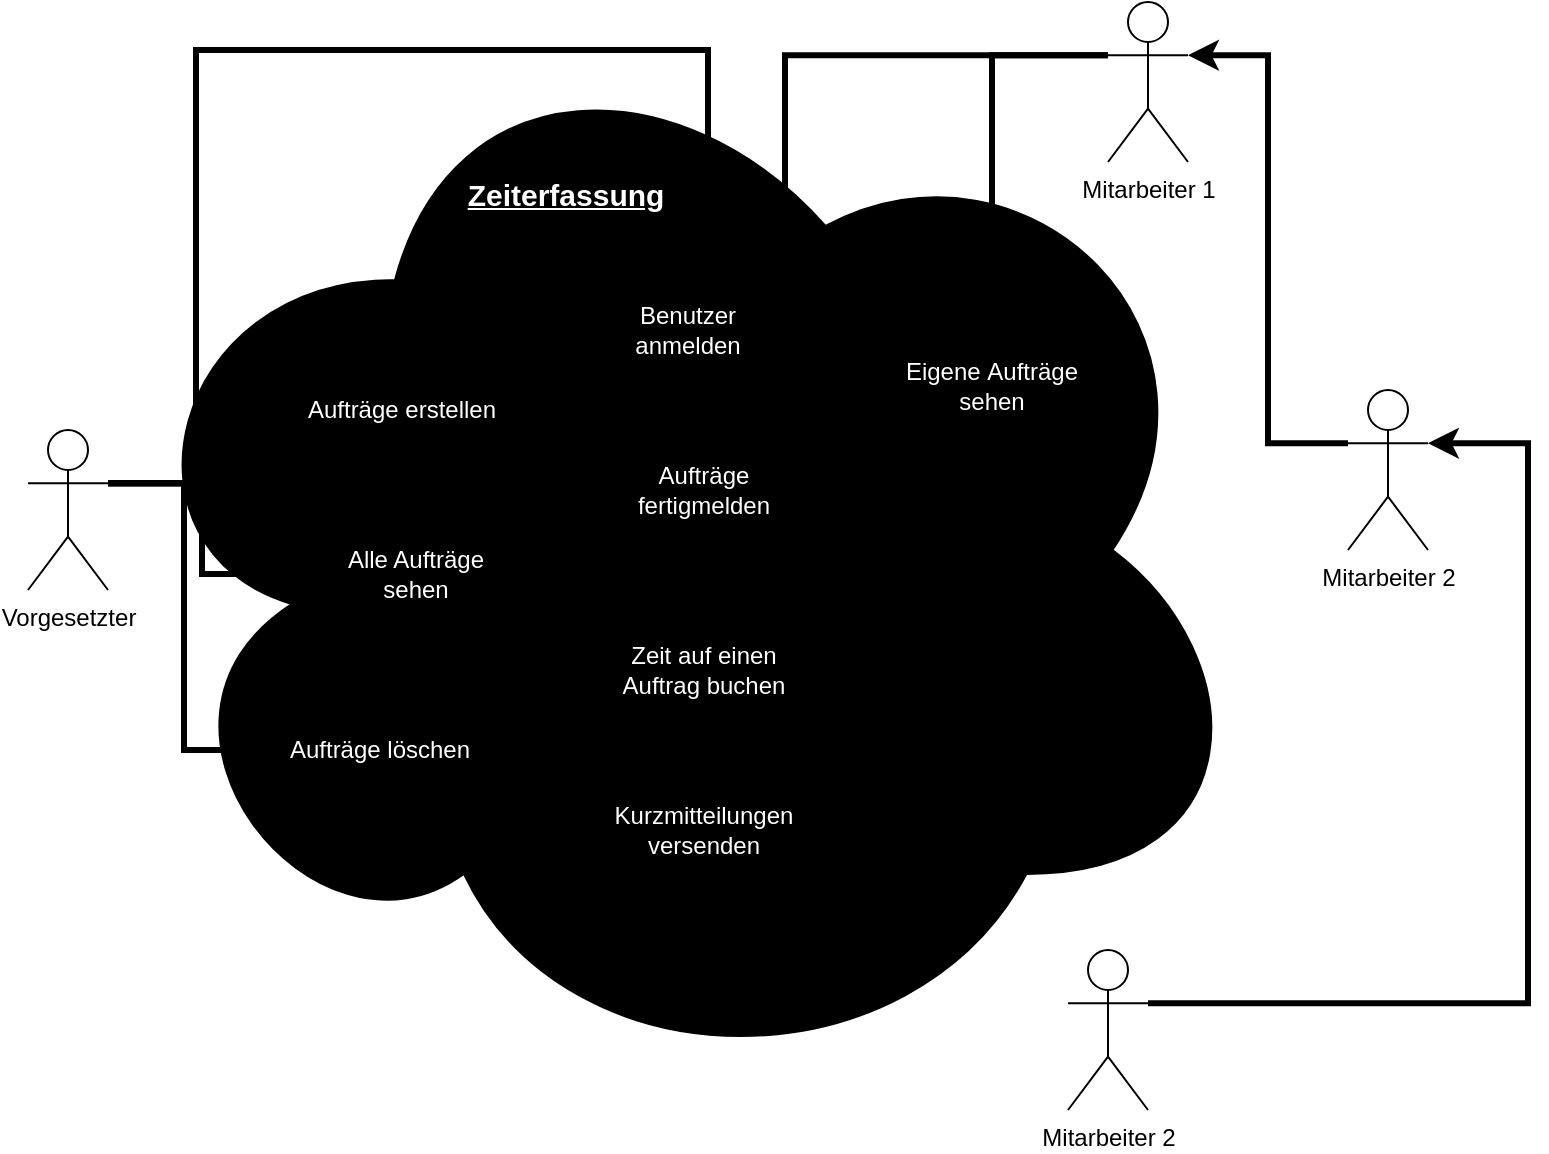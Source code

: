 <mxfile version="27.1.3">
  <diagram name="Seite-1" id="hrfl-qD_akJQDwh5fDf1">
    <mxGraphModel dx="1240" dy="717" grid="1" gridSize="10" guides="1" tooltips="1" connect="1" arrows="1" fold="1" page="1" pageScale="1" pageWidth="827" pageHeight="1169" math="0" shadow="0">
      <root>
        <mxCell id="0" />
        <mxCell id="1" parent="0" />
        <mxCell id="zLpHrK8S3MEYw1rUNHJy-1" value="" style="ellipse;shape=cloud;whiteSpace=wrap;html=1;fillColor=light-dark(#000000,#C1C1C1);" vertex="1" parent="1">
          <mxGeometry x="86" y="70" width="574" height="540" as="geometry" />
        </mxCell>
        <mxCell id="zLpHrK8S3MEYw1rUNHJy-21" style="edgeStyle=orthogonalEdgeStyle;rounded=0;orthogonalLoop=1;jettySize=auto;html=1;exitX=1;exitY=0.333;exitDx=0;exitDy=0;exitPerimeter=0;entryX=0;entryY=0.5;entryDx=0;entryDy=0;strokeColor=light-dark(#000000,#66FF66);strokeWidth=3;" edge="1" parent="1" source="zLpHrK8S3MEYw1rUNHJy-2" target="zLpHrK8S3MEYw1rUNHJy-8">
          <mxGeometry relative="1" as="geometry" />
        </mxCell>
        <mxCell id="zLpHrK8S3MEYw1rUNHJy-22" style="edgeStyle=orthogonalEdgeStyle;rounded=0;orthogonalLoop=1;jettySize=auto;html=1;exitX=1;exitY=0.333;exitDx=0;exitDy=0;exitPerimeter=0;entryX=0;entryY=0.5;entryDx=0;entryDy=0;strokeColor=light-dark(#000000,#66FF66);strokeWidth=3;" edge="1" parent="1" source="zLpHrK8S3MEYw1rUNHJy-2" target="zLpHrK8S3MEYw1rUNHJy-7">
          <mxGeometry relative="1" as="geometry" />
        </mxCell>
        <mxCell id="zLpHrK8S3MEYw1rUNHJy-23" style="edgeStyle=orthogonalEdgeStyle;rounded=0;orthogonalLoop=1;jettySize=auto;html=1;exitX=1;exitY=0.333;exitDx=0;exitDy=0;exitPerimeter=0;entryX=0;entryY=0.5;entryDx=0;entryDy=0;strokeColor=light-dark(#000000,#66FF66);strokeWidth=3;" edge="1" parent="1" source="zLpHrK8S3MEYw1rUNHJy-2" target="zLpHrK8S3MEYw1rUNHJy-10">
          <mxGeometry relative="1" as="geometry" />
        </mxCell>
        <mxCell id="zLpHrK8S3MEYw1rUNHJy-26" style="edgeStyle=orthogonalEdgeStyle;rounded=0;orthogonalLoop=1;jettySize=auto;html=1;exitX=1;exitY=0.333;exitDx=0;exitDy=0;exitPerimeter=0;entryX=0.5;entryY=0;entryDx=0;entryDy=0;strokeWidth=3;strokeColor=light-dark(#000000,#66FF66);" edge="1" parent="1" source="zLpHrK8S3MEYw1rUNHJy-2" target="zLpHrK8S3MEYw1rUNHJy-27">
          <mxGeometry relative="1" as="geometry">
            <Array as="points">
              <mxPoint x="130" y="307" />
              <mxPoint x="130" y="90" />
              <mxPoint x="386" y="90" />
            </Array>
          </mxGeometry>
        </mxCell>
        <mxCell id="zLpHrK8S3MEYw1rUNHJy-2" value="Vorgesetzter" style="shape=umlActor;verticalLabelPosition=bottom;verticalAlign=top;html=1;outlineConnect=0;" vertex="1" parent="1">
          <mxGeometry x="46" y="280" width="40" height="80" as="geometry" />
        </mxCell>
        <mxCell id="zLpHrK8S3MEYw1rUNHJy-3" value="Zeiterfassung" style="text;html=1;align=center;verticalAlign=middle;whiteSpace=wrap;rounded=0;fontColor=#FFFFFF;fontStyle=5;fontSize=15;" vertex="1" parent="1">
          <mxGeometry x="275" y="142" width="80" height="40" as="geometry" />
        </mxCell>
        <mxCell id="zLpHrK8S3MEYw1rUNHJy-19" style="edgeStyle=orthogonalEdgeStyle;rounded=0;orthogonalLoop=1;jettySize=auto;html=1;exitX=0;exitY=0.333;exitDx=0;exitDy=0;exitPerimeter=0;strokeColor=light-dark(#000000,#66FF66);strokeWidth=3;" edge="1" parent="1" source="zLpHrK8S3MEYw1rUNHJy-5" target="zLpHrK8S3MEYw1rUNHJy-14">
          <mxGeometry relative="1" as="geometry" />
        </mxCell>
        <mxCell id="zLpHrK8S3MEYw1rUNHJy-20" style="edgeStyle=orthogonalEdgeStyle;rounded=0;orthogonalLoop=1;jettySize=auto;html=1;exitX=0;exitY=0.333;exitDx=0;exitDy=0;exitPerimeter=0;strokeColor=light-dark(#000000,#66FF66);strokeWidth=3;entryX=0.75;entryY=0;entryDx=0;entryDy=0;" edge="1" parent="1" source="zLpHrK8S3MEYw1rUNHJy-5" target="zLpHrK8S3MEYw1rUNHJy-27">
          <mxGeometry relative="1" as="geometry" />
        </mxCell>
        <mxCell id="zLpHrK8S3MEYw1rUNHJy-5" value="Mitarbeiter 1" style="shape=umlActor;verticalLabelPosition=bottom;verticalAlign=top;html=1;outlineConnect=0;" vertex="1" parent="1">
          <mxGeometry x="586" y="66" width="40" height="80" as="geometry" />
        </mxCell>
        <mxCell id="zLpHrK8S3MEYw1rUNHJy-7" value="Alle Aufträge&lt;div&gt;sehen&lt;/div&gt;" style="rounded=0;whiteSpace=wrap;html=1;fillColor=#000000;fontColor=#FFFFFF;" vertex="1" parent="1">
          <mxGeometry x="180" y="322" width="120" height="60" as="geometry" />
        </mxCell>
        <mxCell id="zLpHrK8S3MEYw1rUNHJy-8" value="Aufträge erstellen" style="rounded=0;whiteSpace=wrap;html=1;fillColor=#000000;fontColor=#FFFFFF;" vertex="1" parent="1">
          <mxGeometry x="173" y="240" width="120" height="60" as="geometry" />
        </mxCell>
        <mxCell id="zLpHrK8S3MEYw1rUNHJy-9" value="Zeit auf einen&lt;div&gt;Auftrag buchen&lt;/div&gt;" style="rounded=0;whiteSpace=wrap;html=1;fillColor=#000000;fontColor=#FFFFFF;" vertex="1" parent="1">
          <mxGeometry x="324" y="370" width="120" height="60" as="geometry" />
        </mxCell>
        <mxCell id="zLpHrK8S3MEYw1rUNHJy-10" value="Aufträge löschen" style="rounded=0;whiteSpace=wrap;html=1;fillColor=#000000;fontColor=#FFFFFF;" vertex="1" parent="1">
          <mxGeometry x="162" y="410" width="120" height="60" as="geometry" />
        </mxCell>
        <mxCell id="zLpHrK8S3MEYw1rUNHJy-11" value="Kurzmitteilungen versenden" style="rounded=0;whiteSpace=wrap;html=1;fillColor=#000000;fontColor=#FFFFFF;" vertex="1" parent="1">
          <mxGeometry x="324" y="450" width="120" height="60" as="geometry" />
        </mxCell>
        <mxCell id="zLpHrK8S3MEYw1rUNHJy-12" value="Aufträge&lt;div&gt;fertigmelden&lt;/div&gt;" style="rounded=0;whiteSpace=wrap;html=1;fillColor=#000000;fontColor=#FFFFFF;" vertex="1" parent="1">
          <mxGeometry x="324" y="280" width="120" height="60" as="geometry" />
        </mxCell>
        <mxCell id="zLpHrK8S3MEYw1rUNHJy-13" value="Benutzer&lt;div&gt;anmelden&lt;/div&gt;" style="rounded=0;whiteSpace=wrap;html=1;fillColor=#000000;fontColor=#FFFFFF;" vertex="1" parent="1">
          <mxGeometry x="316" y="200" width="120" height="60" as="geometry" />
        </mxCell>
        <mxCell id="zLpHrK8S3MEYw1rUNHJy-14" value="Eigene&lt;span style=&quot;background-color: transparent; color: light-dark(rgb(255, 255, 255), rgb(18, 18, 18));&quot;&gt;&amp;nbsp;Aufträge&lt;/span&gt;&lt;div&gt;&lt;div&gt;sehen&lt;/div&gt;&lt;/div&gt;" style="rounded=0;whiteSpace=wrap;html=1;fillColor=#000000;fontColor=#FFFFFF;" vertex="1" parent="1">
          <mxGeometry x="468" y="228" width="120" height="60" as="geometry" />
        </mxCell>
        <mxCell id="zLpHrK8S3MEYw1rUNHJy-15" value="Mitarbeiter 2" style="shape=umlActor;verticalLabelPosition=bottom;verticalAlign=top;html=1;outlineConnect=0;" vertex="1" parent="1">
          <mxGeometry x="706" y="260" width="40" height="80" as="geometry" />
        </mxCell>
        <mxCell id="zLpHrK8S3MEYw1rUNHJy-16" value="Mitarbeiter 2" style="shape=umlActor;verticalLabelPosition=bottom;verticalAlign=top;html=1;outlineConnect=0;" vertex="1" parent="1">
          <mxGeometry x="566" y="540" width="40" height="80" as="geometry" />
        </mxCell>
        <mxCell id="zLpHrK8S3MEYw1rUNHJy-24" style="edgeStyle=orthogonalEdgeStyle;rounded=0;orthogonalLoop=1;jettySize=auto;html=1;exitX=1;exitY=0.333;exitDx=0;exitDy=0;exitPerimeter=0;entryX=1;entryY=0.333;entryDx=0;entryDy=0;entryPerimeter=0;strokeColor=light-dark(#000000,#66FF66);strokeWidth=3;" edge="1" parent="1" source="zLpHrK8S3MEYw1rUNHJy-16" target="zLpHrK8S3MEYw1rUNHJy-15">
          <mxGeometry relative="1" as="geometry">
            <Array as="points">
              <mxPoint x="796" y="567" />
              <mxPoint x="796" y="287" />
            </Array>
          </mxGeometry>
        </mxCell>
        <mxCell id="zLpHrK8S3MEYw1rUNHJy-25" style="edgeStyle=orthogonalEdgeStyle;rounded=0;orthogonalLoop=1;jettySize=auto;html=1;exitX=0;exitY=0.333;exitDx=0;exitDy=0;exitPerimeter=0;entryX=1;entryY=0.333;entryDx=0;entryDy=0;entryPerimeter=0;strokeColor=light-dark(#000000,#66FF66);strokeWidth=3;" edge="1" parent="1" source="zLpHrK8S3MEYw1rUNHJy-15" target="zLpHrK8S3MEYw1rUNHJy-5">
          <mxGeometry relative="1" as="geometry" />
        </mxCell>
        <mxCell id="zLpHrK8S3MEYw1rUNHJy-27" value="" style="rounded=0;whiteSpace=wrap;html=1;fillColor=none;strokeWidth=2;strokeColor=light-dark(#000000,#000000);" vertex="1" parent="1">
          <mxGeometry x="309" y="190" width="154" height="360" as="geometry" />
        </mxCell>
      </root>
    </mxGraphModel>
  </diagram>
</mxfile>
